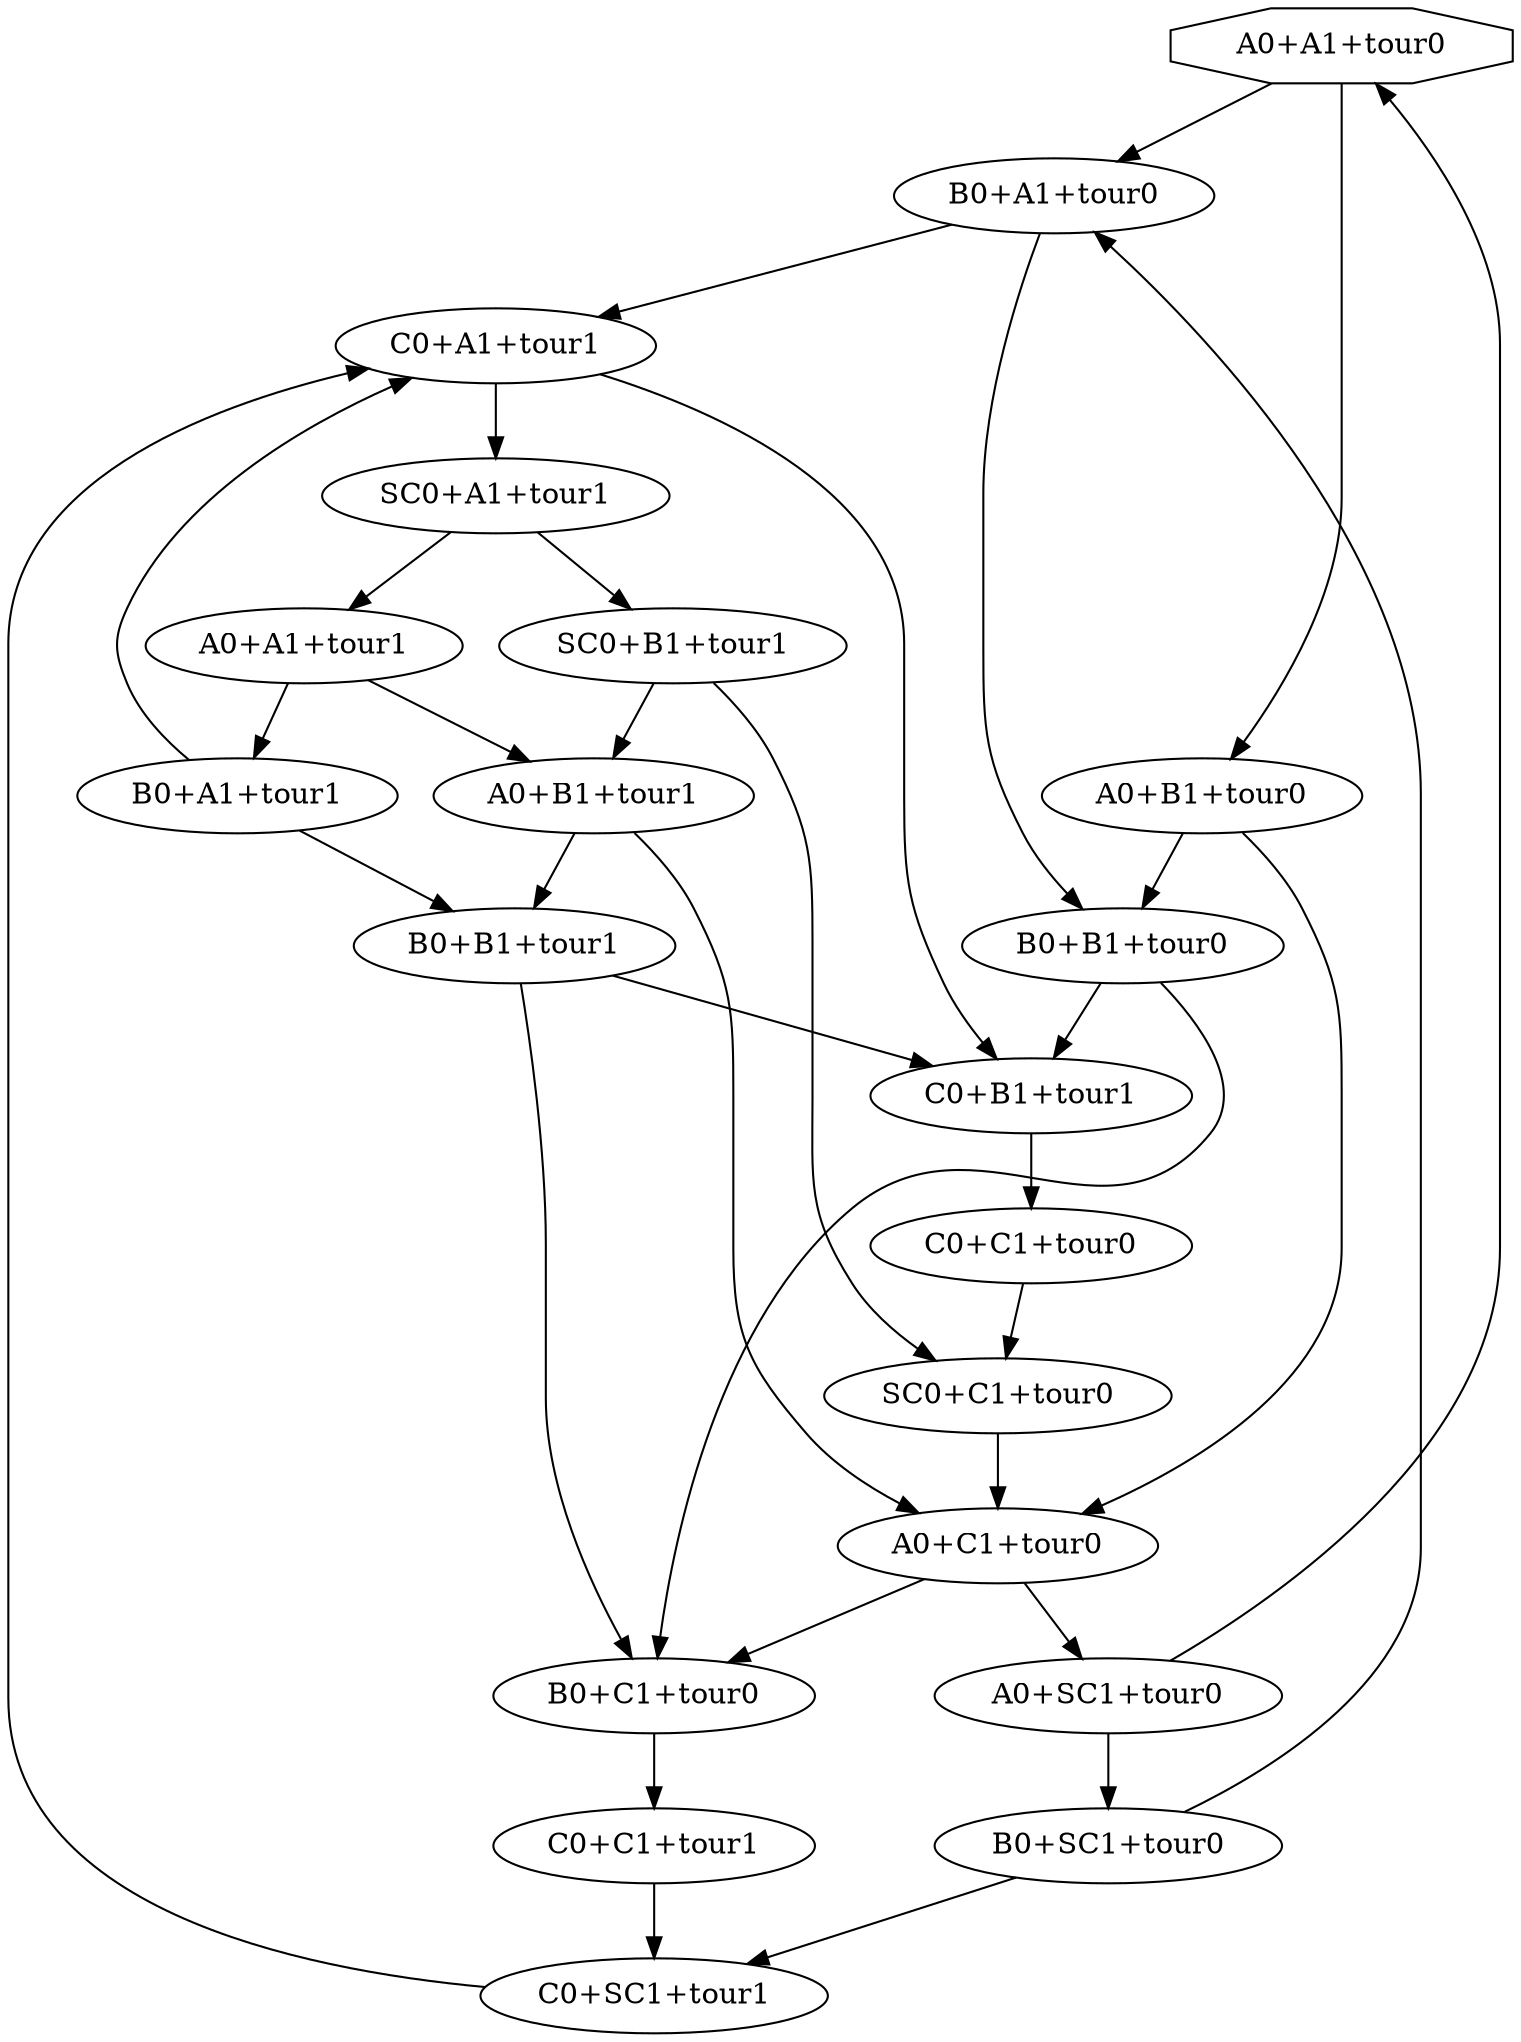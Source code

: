 digraph system {
N0 [label="A0+A1+tour0",shape=octagon]
N1 [label="B0+A1+tour0"]
N2 [label="C0+A1+tour1"]
N3 [label="SC0+A1+tour1"]
N4 [label="A0+A1+tour1"]
N5 [label="B0+A1+tour1"]
N6 [label="B0+B1+tour1"]
N7 [label="C0+B1+tour1"]
N8 [label="C0+C1+tour0"]
N9 [label="SC0+C1+tour0"]
N10 [label="A0+C1+tour0"]
N11 [label="B0+C1+tour0"]
N12 [label="C0+C1+tour1"]
N13 [label="C0+SC1+tour1"]
N14 [label="A0+SC1+tour0"]
N15 [label="B0+SC1+tour0"]
N16 [label="A0+B1+tour1"]
N17 [label="SC0+B1+tour1"]
N18 [label="B0+B1+tour0"]
N19 [label="A0+B1+tour0"]
N0 -> N1
N0 -> N19
N1 -> N2
N1 -> N18
N2 -> N3
N2 -> N7
N3 -> N4
N3 -> N17
N4 -> N5
N4 -> N16
N5 -> N2
N5 -> N6
N6 -> N7
N6 -> N11
N7 -> N8
N8 -> N9
N9 -> N10
N10 -> N11
N10 -> N14
N11 -> N12
N12 -> N13
N13 -> N2
N14 -> N15
N14 -> N0
N15 -> N13
N15 -> N1
N16 -> N6
N16 -> N10
N17 -> N16
N17 -> N9
N18 -> N7
N18 -> N11
N19 -> N18
N19 -> N10
}
